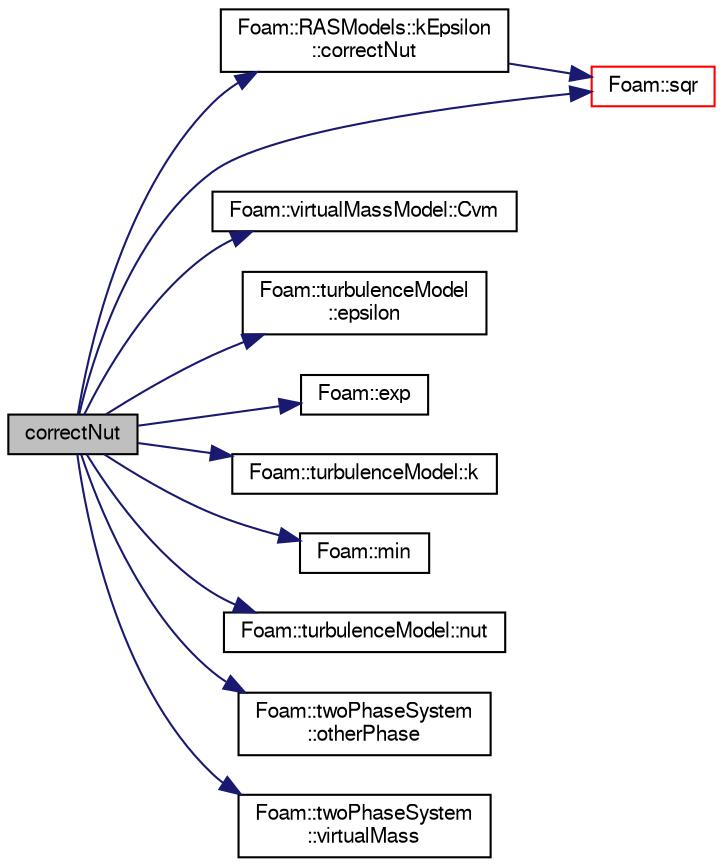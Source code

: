 digraph "correctNut"
{
  bgcolor="transparent";
  edge [fontname="FreeSans",fontsize="10",labelfontname="FreeSans",labelfontsize="10"];
  node [fontname="FreeSans",fontsize="10",shape=record];
  rankdir="LR";
  Node79 [label="correctNut",height=0.2,width=0.4,color="black", fillcolor="grey75", style="filled", fontcolor="black"];
  Node79 -> Node80 [color="midnightblue",fontsize="10",style="solid",fontname="FreeSans"];
  Node80 [label="Foam::RASModels::kEpsilon\l::correctNut",height=0.2,width=0.4,color="black",URL="$a31302.html#aaffe89433f18f1ee4137486e19219448"];
  Node80 -> Node81 [color="midnightblue",fontsize="10",style="solid",fontname="FreeSans"];
  Node81 [label="Foam::sqr",height=0.2,width=0.4,color="red",URL="$a21124.html#a277dc11c581d53826ab5090b08f3b17b"];
  Node79 -> Node85 [color="midnightblue",fontsize="10",style="solid",fontname="FreeSans"];
  Node85 [label="Foam::virtualMassModel::Cvm",height=0.2,width=0.4,color="black",URL="$a32202.html#aa8035092d352bc4d77626b7132e69928",tooltip="Virtual mass coefficient. "];
  Node79 -> Node86 [color="midnightblue",fontsize="10",style="solid",fontname="FreeSans"];
  Node86 [label="Foam::turbulenceModel\l::epsilon",height=0.2,width=0.4,color="black",URL="$a31314.html#a9259555bfd1948ca5889cde3d9f32c44",tooltip="Return the turbulence kinetic energy dissipation rate. "];
  Node79 -> Node87 [color="midnightblue",fontsize="10",style="solid",fontname="FreeSans"];
  Node87 [label="Foam::exp",height=0.2,width=0.4,color="black",URL="$a21124.html#a12bca6c677fcf0977532179c3cb9bb89"];
  Node79 -> Node88 [color="midnightblue",fontsize="10",style="solid",fontname="FreeSans"];
  Node88 [label="Foam::turbulenceModel::k",height=0.2,width=0.4,color="black",URL="$a31314.html#a513c40f9ed37e2baed10984c3c4c57a9",tooltip="Return the turbulence kinetic energy. "];
  Node79 -> Node89 [color="midnightblue",fontsize="10",style="solid",fontname="FreeSans"];
  Node89 [label="Foam::min",height=0.2,width=0.4,color="black",URL="$a21124.html#a253e112ad2d56d96230ff39ea7f442dc"];
  Node79 -> Node90 [color="midnightblue",fontsize="10",style="solid",fontname="FreeSans"];
  Node90 [label="Foam::turbulenceModel::nut",height=0.2,width=0.4,color="black",URL="$a31314.html#a172707e93d70ead6d609ebf6138e46d9",tooltip="Return the turbulence viscosity. "];
  Node79 -> Node91 [color="midnightblue",fontsize="10",style="solid",fontname="FreeSans"];
  Node91 [label="Foam::twoPhaseSystem\l::otherPhase",height=0.2,width=0.4,color="black",URL="$a32386.html#a21dba21eddc0728483db4760c08b11c6",tooltip="Return the phase not given as an argument. "];
  Node79 -> Node81 [color="midnightblue",fontsize="10",style="solid",fontname="FreeSans"];
  Node79 -> Node92 [color="midnightblue",fontsize="10",style="solid",fontname="FreeSans"];
  Node92 [label="Foam::twoPhaseSystem\l::virtualMass",height=0.2,width=0.4,color="black",URL="$a32386.html#a74aa7f35d28d17db2666172dadf706b4",tooltip="Return the virtual mass model for the supplied phase. "];
}
